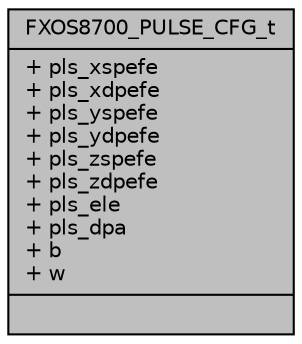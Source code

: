 digraph "FXOS8700_PULSE_CFG_t"
{
  edge [fontname="Helvetica",fontsize="10",labelfontname="Helvetica",labelfontsize="10"];
  node [fontname="Helvetica",fontsize="10",shape=record];
  Node1 [label="{FXOS8700_PULSE_CFG_t\n|+ pls_xspefe\l+ pls_xdpefe\l+ pls_yspefe\l+ pls_ydpefe\l+ pls_zspefe\l+ pls_zdpefe\l+ pls_ele\l+ pls_dpa\l+ b\l+ w\l|}",height=0.2,width=0.4,color="black", fillcolor="grey75", style="filled", fontcolor="black"];
}
